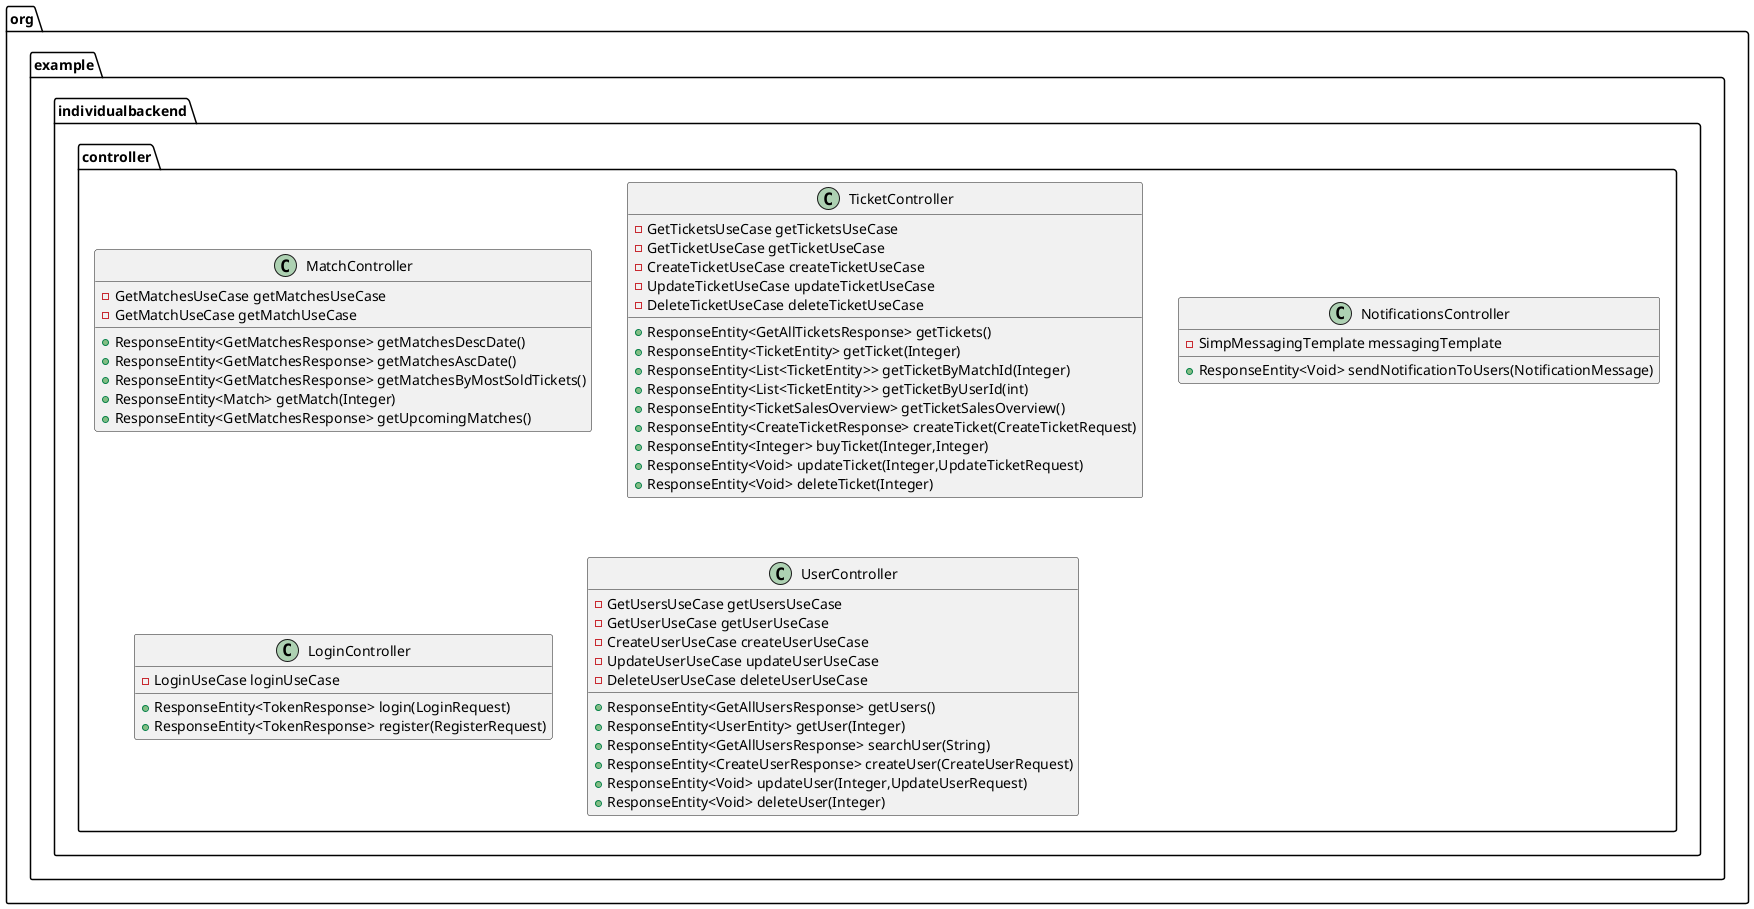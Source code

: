 @startuml
class org.example.individualbackend.controller.MatchController {
- GetMatchesUseCase getMatchesUseCase
- GetMatchUseCase getMatchUseCase
+ ResponseEntity<GetMatchesResponse> getMatchesDescDate()
+ ResponseEntity<GetMatchesResponse> getMatchesAscDate()
+ ResponseEntity<GetMatchesResponse> getMatchesByMostSoldTickets()
+ ResponseEntity<Match> getMatch(Integer)
+ ResponseEntity<GetMatchesResponse> getUpcomingMatches()
}


class org.example.individualbackend.controller.TicketController {
- GetTicketsUseCase getTicketsUseCase
- GetTicketUseCase getTicketUseCase
- CreateTicketUseCase createTicketUseCase
- UpdateTicketUseCase updateTicketUseCase
- DeleteTicketUseCase deleteTicketUseCase
+ ResponseEntity<GetAllTicketsResponse> getTickets()
+ ResponseEntity<TicketEntity> getTicket(Integer)
+ ResponseEntity<List<TicketEntity>> getTicketByMatchId(Integer)
+ ResponseEntity<List<TicketEntity>> getTicketByUserId(int)
+ ResponseEntity<TicketSalesOverview> getTicketSalesOverview()
+ ResponseEntity<CreateTicketResponse> createTicket(CreateTicketRequest)
+ ResponseEntity<Integer> buyTicket(Integer,Integer)
+ ResponseEntity<Void> updateTicket(Integer,UpdateTicketRequest)
+ ResponseEntity<Void> deleteTicket(Integer)
}


class org.example.individualbackend.controller.NotificationsController {
- SimpMessagingTemplate messagingTemplate
+ ResponseEntity<Void> sendNotificationToUsers(NotificationMessage)
}


class org.example.individualbackend.controller.LoginController {
- LoginUseCase loginUseCase
+ ResponseEntity<TokenResponse> login(LoginRequest)
+ ResponseEntity<TokenResponse> register(RegisterRequest)
}


class org.example.individualbackend.controller.UserController {
- GetUsersUseCase getUsersUseCase
- GetUserUseCase getUserUseCase
- CreateUserUseCase createUserUseCase
- UpdateUserUseCase updateUserUseCase
- DeleteUserUseCase deleteUserUseCase
+ ResponseEntity<GetAllUsersResponse> getUsers()
+ ResponseEntity<UserEntity> getUser(Integer)
+ ResponseEntity<GetAllUsersResponse> searchUser(String)
+ ResponseEntity<CreateUserResponse> createUser(CreateUserRequest)
+ ResponseEntity<Void> updateUser(Integer,UpdateUserRequest)
+ ResponseEntity<Void> deleteUser(Integer)
}


@enduml